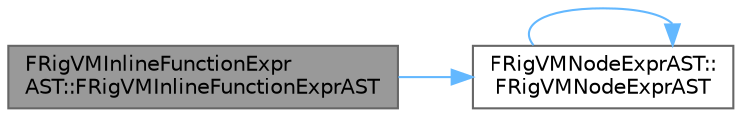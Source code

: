 digraph "FRigVMInlineFunctionExprAST::FRigVMInlineFunctionExprAST"
{
 // INTERACTIVE_SVG=YES
 // LATEX_PDF_SIZE
  bgcolor="transparent";
  edge [fontname=Helvetica,fontsize=10,labelfontname=Helvetica,labelfontsize=10];
  node [fontname=Helvetica,fontsize=10,shape=box,height=0.2,width=0.4];
  rankdir="LR";
  Node1 [id="Node000001",label="FRigVMInlineFunctionExpr\lAST::FRigVMInlineFunctionExprAST",height=0.2,width=0.4,color="gray40", fillcolor="grey60", style="filled", fontcolor="black",tooltip=" "];
  Node1 -> Node2 [id="edge1_Node000001_Node000002",color="steelblue1",style="solid",tooltip=" "];
  Node2 [id="Node000002",label="FRigVMNodeExprAST::\lFRigVMNodeExprAST",height=0.2,width=0.4,color="grey40", fillcolor="white", style="filled",URL="$d4/dee/classFRigVMNodeExprAST.html#a5c442eb34b38ade3686b369d70701302",tooltip=" "];
  Node2 -> Node2 [id="edge2_Node000002_Node000002",color="steelblue1",style="solid",tooltip=" "];
}
